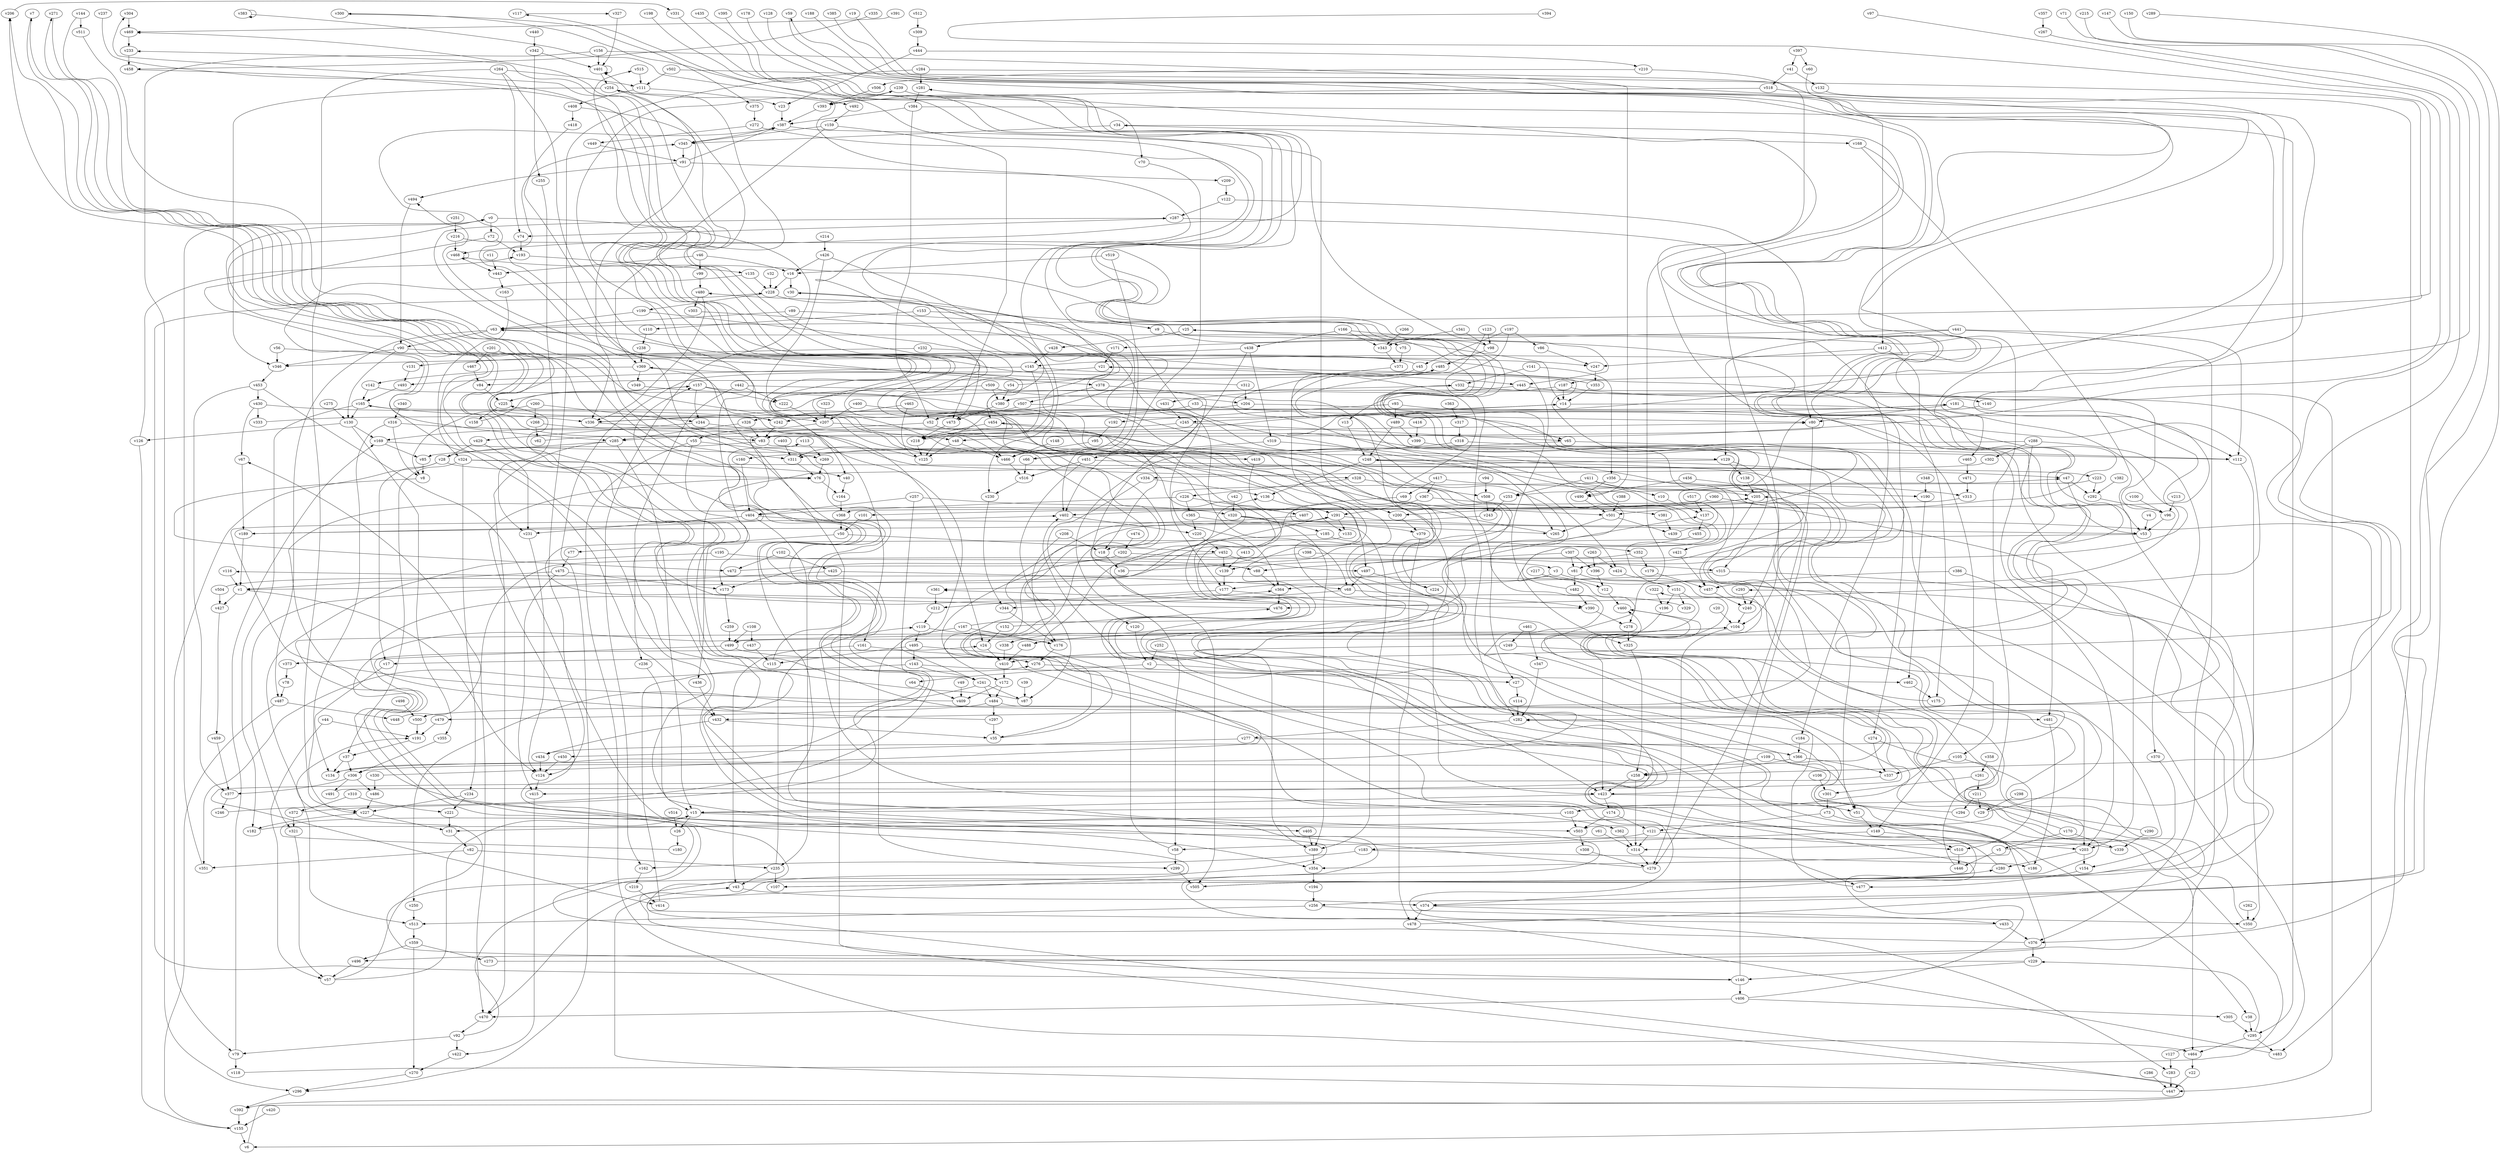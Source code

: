 // Benchmark game 773 - 520 vertices
// time_bound: 50
// targets: v357
digraph G {
    v0 [name="v0", player=0];
    v1 [name="v1", player=0];
    v2 [name="v2", player=1];
    v3 [name="v3", player=0];
    v4 [name="v4", player=0];
    v5 [name="v5", player=1];
    v6 [name="v6", player=1];
    v7 [name="v7", player=1];
    v8 [name="v8", player=0];
    v9 [name="v9", player=0];
    v10 [name="v10", player=1];
    v11 [name="v11", player=0];
    v12 [name="v12", player=1];
    v13 [name="v13", player=0];
    v14 [name="v14", player=0];
    v15 [name="v15", player=0];
    v16 [name="v16", player=0];
    v17 [name="v17", player=0];
    v18 [name="v18", player=0];
    v19 [name="v19", player=0];
    v20 [name="v20", player=1];
    v21 [name="v21", player=1];
    v22 [name="v22", player=1];
    v23 [name="v23", player=1];
    v24 [name="v24", player=1];
    v25 [name="v25", player=0];
    v26 [name="v26", player=0];
    v27 [name="v27", player=0];
    v28 [name="v28", player=1];
    v29 [name="v29", player=0];
    v30 [name="v30", player=1];
    v31 [name="v31", player=0];
    v32 [name="v32", player=0];
    v33 [name="v33", player=1];
    v34 [name="v34", player=1];
    v35 [name="v35", player=1];
    v36 [name="v36", player=0];
    v37 [name="v37", player=1];
    v38 [name="v38", player=1];
    v39 [name="v39", player=0];
    v40 [name="v40", player=0];
    v41 [name="v41", player=0];
    v42 [name="v42", player=0];
    v43 [name="v43", player=0];
    v44 [name="v44", player=1];
    v45 [name="v45", player=1];
    v46 [name="v46", player=0];
    v47 [name="v47", player=0];
    v48 [name="v48", player=0];
    v49 [name="v49", player=1];
    v50 [name="v50", player=1];
    v51 [name="v51", player=1];
    v52 [name="v52", player=1];
    v53 [name="v53", player=0];
    v54 [name="v54", player=0];
    v55 [name="v55", player=1];
    v56 [name="v56", player=0];
    v57 [name="v57", player=1];
    v58 [name="v58", player=1];
    v59 [name="v59", player=1];
    v60 [name="v60", player=0];
    v61 [name="v61", player=0];
    v62 [name="v62", player=1];
    v63 [name="v63", player=1];
    v64 [name="v64", player=0];
    v65 [name="v65", player=1];
    v66 [name="v66", player=1];
    v67 [name="v67", player=1];
    v68 [name="v68", player=1];
    v69 [name="v69", player=0];
    v70 [name="v70", player=1];
    v71 [name="v71", player=0];
    v72 [name="v72", player=0];
    v73 [name="v73", player=1];
    v74 [name="v74", player=0];
    v75 [name="v75", player=1];
    v76 [name="v76", player=0];
    v77 [name="v77", player=1];
    v78 [name="v78", player=1];
    v79 [name="v79", player=0];
    v80 [name="v80", player=1];
    v81 [name="v81", player=0];
    v82 [name="v82", player=0];
    v83 [name="v83", player=1];
    v84 [name="v84", player=1];
    v85 [name="v85", player=0];
    v86 [name="v86", player=1];
    v87 [name="v87", player=1];
    v88 [name="v88", player=1];
    v89 [name="v89", player=1];
    v90 [name="v90", player=0];
    v91 [name="v91", player=1];
    v92 [name="v92", player=0];
    v93 [name="v93", player=0];
    v94 [name="v94", player=0];
    v95 [name="v95", player=0];
    v96 [name="v96", player=0];
    v97 [name="v97", player=0];
    v98 [name="v98", player=1];
    v99 [name="v99", player=1];
    v100 [name="v100", player=0];
    v101 [name="v101", player=1];
    v102 [name="v102", player=0];
    v103 [name="v103", player=1];
    v104 [name="v104", player=0];
    v105 [name="v105", player=1];
    v106 [name="v106", player=0];
    v107 [name="v107", player=0];
    v108 [name="v108", player=1];
    v109 [name="v109", player=1];
    v110 [name="v110", player=0];
    v111 [name="v111", player=0];
    v112 [name="v112", player=1];
    v113 [name="v113", player=0];
    v114 [name="v114", player=1];
    v115 [name="v115", player=0];
    v116 [name="v116", player=0];
    v117 [name="v117", player=0];
    v118 [name="v118", player=1];
    v119 [name="v119", player=1];
    v120 [name="v120", player=1];
    v121 [name="v121", player=1];
    v122 [name="v122", player=1];
    v123 [name="v123", player=0];
    v124 [name="v124", player=0];
    v125 [name="v125", player=1];
    v126 [name="v126", player=1];
    v127 [name="v127", player=0];
    v128 [name="v128", player=0];
    v129 [name="v129", player=1];
    v130 [name="v130", player=1];
    v131 [name="v131", player=1];
    v132 [name="v132", player=0];
    v133 [name="v133", player=1];
    v134 [name="v134", player=0];
    v135 [name="v135", player=1];
    v136 [name="v136", player=0];
    v137 [name="v137", player=1];
    v138 [name="v138", player=0];
    v139 [name="v139", player=0];
    v140 [name="v140", player=0];
    v141 [name="v141", player=1];
    v142 [name="v142", player=0];
    v143 [name="v143", player=1];
    v144 [name="v144", player=1];
    v145 [name="v145", player=0];
    v146 [name="v146", player=1];
    v147 [name="v147", player=1];
    v148 [name="v148", player=1];
    v149 [name="v149", player=1];
    v150 [name="v150", player=0];
    v151 [name="v151", player=0];
    v152 [name="v152", player=0];
    v153 [name="v153", player=1];
    v154 [name="v154", player=0];
    v155 [name="v155", player=1];
    v156 [name="v156", player=1];
    v157 [name="v157", player=1];
    v158 [name="v158", player=0];
    v159 [name="v159", player=1];
    v160 [name="v160", player=1];
    v161 [name="v161", player=0];
    v162 [name="v162", player=0];
    v163 [name="v163", player=1];
    v164 [name="v164", player=1];
    v165 [name="v165", player=1];
    v166 [name="v166", player=0];
    v167 [name="v167", player=0];
    v168 [name="v168", player=1];
    v169 [name="v169", player=1];
    v170 [name="v170", player=1];
    v171 [name="v171", player=1];
    v172 [name="v172", player=1];
    v173 [name="v173", player=1];
    v174 [name="v174", player=1];
    v175 [name="v175", player=0];
    v176 [name="v176", player=0];
    v177 [name="v177", player=0];
    v178 [name="v178", player=0];
    v179 [name="v179", player=1];
    v180 [name="v180", player=0];
    v181 [name="v181", player=1];
    v182 [name="v182", player=0];
    v183 [name="v183", player=0];
    v184 [name="v184", player=1];
    v185 [name="v185", player=1];
    v186 [name="v186", player=1];
    v187 [name="v187", player=0];
    v188 [name="v188", player=0];
    v189 [name="v189", player=0];
    v190 [name="v190", player=0];
    v191 [name="v191", player=1];
    v192 [name="v192", player=0];
    v193 [name="v193", player=0];
    v194 [name="v194", player=0];
    v195 [name="v195", player=1];
    v196 [name="v196", player=0];
    v197 [name="v197", player=1];
    v198 [name="v198", player=1];
    v199 [name="v199", player=1];
    v200 [name="v200", player=1];
    v201 [name="v201", player=0];
    v202 [name="v202", player=0];
    v203 [name="v203", player=0];
    v204 [name="v204", player=1];
    v205 [name="v205", player=1];
    v206 [name="v206", player=0];
    v207 [name="v207", player=1];
    v208 [name="v208", player=1];
    v209 [name="v209", player=0];
    v210 [name="v210", player=0];
    v211 [name="v211", player=0];
    v212 [name="v212", player=1];
    v213 [name="v213", player=0];
    v214 [name="v214", player=0];
    v215 [name="v215", player=1];
    v216 [name="v216", player=0];
    v217 [name="v217", player=1];
    v218 [name="v218", player=0];
    v219 [name="v219", player=1];
    v220 [name="v220", player=0];
    v221 [name="v221", player=0];
    v222 [name="v222", player=1];
    v223 [name="v223", player=1];
    v224 [name="v224", player=1];
    v225 [name="v225", player=1];
    v226 [name="v226", player=0];
    v227 [name="v227", player=0];
    v228 [name="v228", player=0];
    v229 [name="v229", player=1];
    v230 [name="v230", player=1];
    v231 [name="v231", player=0];
    v232 [name="v232", player=1];
    v233 [name="v233", player=0];
    v234 [name="v234", player=1];
    v235 [name="v235", player=1];
    v236 [name="v236", player=1];
    v237 [name="v237", player=1];
    v238 [name="v238", player=1];
    v239 [name="v239", player=0];
    v240 [name="v240", player=0];
    v241 [name="v241", player=0];
    v242 [name="v242", player=1];
    v243 [name="v243", player=1];
    v244 [name="v244", player=0];
    v245 [name="v245", player=0];
    v246 [name="v246", player=1];
    v247 [name="v247", player=0];
    v248 [name="v248", player=1];
    v249 [name="v249", player=0];
    v250 [name="v250", player=1];
    v251 [name="v251", player=0];
    v252 [name="v252", player=0];
    v253 [name="v253", player=1];
    v254 [name="v254", player=0];
    v255 [name="v255", player=1];
    v256 [name="v256", player=0];
    v257 [name="v257", player=1];
    v258 [name="v258", player=1];
    v259 [name="v259", player=0];
    v260 [name="v260", player=1];
    v261 [name="v261", player=0];
    v262 [name="v262", player=0];
    v263 [name="v263", player=0];
    v264 [name="v264", player=0];
    v265 [name="v265", player=0];
    v266 [name="v266", player=1];
    v267 [name="v267", player=1];
    v268 [name="v268", player=1];
    v269 [name="v269", player=1];
    v270 [name="v270", player=1];
    v271 [name="v271", player=0];
    v272 [name="v272", player=0];
    v273 [name="v273", player=0];
    v274 [name="v274", player=0];
    v275 [name="v275", player=0];
    v276 [name="v276", player=1];
    v277 [name="v277", player=0];
    v278 [name="v278", player=1];
    v279 [name="v279", player=0];
    v280 [name="v280", player=0];
    v281 [name="v281", player=0];
    v282 [name="v282", player=0];
    v283 [name="v283", player=1];
    v284 [name="v284", player=0];
    v285 [name="v285", player=0];
    v286 [name="v286", player=1];
    v287 [name="v287", player=1];
    v288 [name="v288", player=0];
    v289 [name="v289", player=1];
    v290 [name="v290", player=0];
    v291 [name="v291", player=1];
    v292 [name="v292", player=0];
    v293 [name="v293", player=0];
    v294 [name="v294", player=0];
    v295 [name="v295", player=1];
    v296 [name="v296", player=1];
    v297 [name="v297", player=1];
    v298 [name="v298", player=1];
    v299 [name="v299", player=1];
    v300 [name="v300", player=1];
    v301 [name="v301", player=0];
    v302 [name="v302", player=0];
    v303 [name="v303", player=0];
    v304 [name="v304", player=1];
    v305 [name="v305", player=1];
    v306 [name="v306", player=0];
    v307 [name="v307", player=0];
    v308 [name="v308", player=0];
    v309 [name="v309", player=1];
    v310 [name="v310", player=0];
    v311 [name="v311", player=1];
    v312 [name="v312", player=1];
    v313 [name="v313", player=0];
    v314 [name="v314", player=1];
    v315 [name="v315", player=1];
    v316 [name="v316", player=1];
    v317 [name="v317", player=0];
    v318 [name="v318", player=0];
    v319 [name="v319", player=0];
    v320 [name="v320", player=1];
    v321 [name="v321", player=1];
    v322 [name="v322", player=0];
    v323 [name="v323", player=1];
    v324 [name="v324", player=1];
    v325 [name="v325", player=0];
    v326 [name="v326", player=1];
    v327 [name="v327", player=0];
    v328 [name="v328", player=0];
    v329 [name="v329", player=0];
    v330 [name="v330", player=1];
    v331 [name="v331", player=1];
    v332 [name="v332", player=0];
    v333 [name="v333", player=1];
    v334 [name="v334", player=1];
    v335 [name="v335", player=0];
    v336 [name="v336", player=1];
    v337 [name="v337", player=0];
    v338 [name="v338", player=0];
    v339 [name="v339", player=1];
    v340 [name="v340", player=0];
    v341 [name="v341", player=1];
    v342 [name="v342", player=0];
    v343 [name="v343", player=1];
    v344 [name="v344", player=1];
    v345 [name="v345", player=0];
    v346 [name="v346", player=0];
    v347 [name="v347", player=0];
    v348 [name="v348", player=0];
    v349 [name="v349", player=1];
    v350 [name="v350", player=0];
    v351 [name="v351", player=0];
    v352 [name="v352", player=0];
    v353 [name="v353", player=1];
    v354 [name="v354", player=0];
    v355 [name="v355", player=0];
    v356 [name="v356", player=0];
    v357 [name="v357", player=0, target=1];
    v358 [name="v358", player=1];
    v359 [name="v359", player=0];
    v360 [name="v360", player=0];
    v361 [name="v361", player=0];
    v362 [name="v362", player=0];
    v363 [name="v363", player=1];
    v364 [name="v364", player=0];
    v365 [name="v365", player=1];
    v366 [name="v366", player=0];
    v367 [name="v367", player=1];
    v368 [name="v368", player=0];
    v369 [name="v369", player=1];
    v370 [name="v370", player=1];
    v371 [name="v371", player=0];
    v372 [name="v372", player=0];
    v373 [name="v373", player=1];
    v374 [name="v374", player=0];
    v375 [name="v375", player=1];
    v376 [name="v376", player=1];
    v377 [name="v377", player=1];
    v378 [name="v378", player=1];
    v379 [name="v379", player=0];
    v380 [name="v380", player=0];
    v381 [name="v381", player=0];
    v382 [name="v382", player=1];
    v383 [name="v383", player=0];
    v384 [name="v384", player=0];
    v385 [name="v385", player=0];
    v386 [name="v386", player=1];
    v387 [name="v387", player=1];
    v388 [name="v388", player=1];
    v389 [name="v389", player=0];
    v390 [name="v390", player=0];
    v391 [name="v391", player=0];
    v392 [name="v392", player=0];
    v393 [name="v393", player=1];
    v394 [name="v394", player=1];
    v395 [name="v395", player=0];
    v396 [name="v396", player=1];
    v397 [name="v397", player=0];
    v398 [name="v398", player=0];
    v399 [name="v399", player=0];
    v400 [name="v400", player=0];
    v401 [name="v401", player=0];
    v402 [name="v402", player=1];
    v403 [name="v403", player=1];
    v404 [name="v404", player=1];
    v405 [name="v405", player=0];
    v406 [name="v406", player=1];
    v407 [name="v407", player=1];
    v408 [name="v408", player=0];
    v409 [name="v409", player=0];
    v410 [name="v410", player=0];
    v411 [name="v411", player=1];
    v412 [name="v412", player=0];
    v413 [name="v413", player=0];
    v414 [name="v414", player=0];
    v415 [name="v415", player=1];
    v416 [name="v416", player=1];
    v417 [name="v417", player=1];
    v418 [name="v418", player=0];
    v419 [name="v419", player=1];
    v420 [name="v420", player=1];
    v421 [name="v421", player=0];
    v422 [name="v422", player=1];
    v423 [name="v423", player=1];
    v424 [name="v424", player=0];
    v425 [name="v425", player=1];
    v426 [name="v426", player=0];
    v427 [name="v427", player=0];
    v428 [name="v428", player=0];
    v429 [name="v429", player=1];
    v430 [name="v430", player=1];
    v431 [name="v431", player=0];
    v432 [name="v432", player=1];
    v433 [name="v433", player=1];
    v434 [name="v434", player=1];
    v435 [name="v435", player=0];
    v436 [name="v436", player=0];
    v437 [name="v437", player=0];
    v438 [name="v438", player=0];
    v439 [name="v439", player=1];
    v440 [name="v440", player=0];
    v441 [name="v441", player=0];
    v442 [name="v442", player=1];
    v443 [name="v443", player=0];
    v444 [name="v444", player=1];
    v445 [name="v445", player=0];
    v446 [name="v446", player=0];
    v447 [name="v447", player=1];
    v448 [name="v448", player=0];
    v449 [name="v449", player=1];
    v450 [name="v450", player=1];
    v451 [name="v451", player=0];
    v452 [name="v452", player=1];
    v453 [name="v453", player=1];
    v454 [name="v454", player=0];
    v455 [name="v455", player=1];
    v456 [name="v456", player=0];
    v457 [name="v457", player=1];
    v458 [name="v458", player=1];
    v459 [name="v459", player=0];
    v460 [name="v460", player=1];
    v461 [name="v461", player=0];
    v462 [name="v462", player=1];
    v463 [name="v463", player=0];
    v464 [name="v464", player=0];
    v465 [name="v465", player=0];
    v466 [name="v466", player=1];
    v467 [name="v467", player=0];
    v468 [name="v468", player=0];
    v469 [name="v469", player=1];
    v470 [name="v470", player=1];
    v471 [name="v471", player=1];
    v472 [name="v472", player=1];
    v473 [name="v473", player=1];
    v474 [name="v474", player=0];
    v475 [name="v475", player=0];
    v476 [name="v476", player=0];
    v477 [name="v477", player=0];
    v478 [name="v478", player=0];
    v479 [name="v479", player=1];
    v480 [name="v480", player=1];
    v481 [name="v481", player=1];
    v482 [name="v482", player=1];
    v483 [name="v483", player=0];
    v484 [name="v484", player=1];
    v485 [name="v485", player=1];
    v486 [name="v486", player=1];
    v487 [name="v487", player=1];
    v488 [name="v488", player=1];
    v489 [name="v489", player=1];
    v490 [name="v490", player=0];
    v491 [name="v491", player=0];
    v492 [name="v492", player=0];
    v493 [name="v493", player=1];
    v494 [name="v494", player=0];
    v495 [name="v495", player=0];
    v496 [name="v496", player=1];
    v497 [name="v497", player=1];
    v498 [name="v498", player=0];
    v499 [name="v499", player=0];
    v500 [name="v500", player=1];
    v501 [name="v501", player=1];
    v502 [name="v502", player=1];
    v503 [name="v503", player=1];
    v504 [name="v504", player=1];
    v505 [name="v505", player=1];
    v506 [name="v506", player=1];
    v507 [name="v507", player=1];
    v508 [name="v508", player=1];
    v509 [name="v509", player=1];
    v510 [name="v510", player=1];
    v511 [name="v511", player=0];
    v512 [name="v512", player=1];
    v513 [name="v513", player=0];
    v514 [name="v514", player=1];
    v515 [name="v515", player=0];
    v516 [name="v516", player=0];
    v517 [name="v517", player=1];
    v518 [name="v518", player=1];
    v519 [name="v519", player=1];

    v0 -> v354 [constraint="t >= 3"];
    v1 -> v124 [constraint="t < 7"];
    v2 -> v423;
    v3 -> v177;
    v4 -> v53;
    v5 -> v21 [constraint="t < 5"];
    v6 -> v206 [constraint="t >= 5"];
    v7 -> v392 [constraint="t mod 5 == 4"];
    v8 -> v472 [constraint="t mod 3 == 1"];
    v9 -> v107 [constraint="t mod 2 == 0"];
    v10 -> v137;
    v11 -> v443;
    v12 -> v460;
    v13 -> v248;
    v14 -> v245;
    v15 -> v293 [constraint="t mod 3 == 0"];
    v16 -> v30;
    v17 -> v134;
    v18 -> v36;
    v19 -> v457 [constraint="t >= 3"];
    v20 -> v104;
    v21 -> v445;
    v22 -> v447;
    v23 -> v387;
    v24 -> v410;
    v25 -> v14;
    v26 -> v180;
    v27 -> v114;
    v28 -> v79;
    v29 -> v332 [constraint="t < 8"];
    v30 -> v311 [constraint="t mod 5 == 3"];
    v31 -> v82;
    v32 -> v228;
    v33 -> v326;
    v34 -> v345;
    v35 -> v515 [constraint="t >= 4"];
    v36 -> v401 [constraint="t >= 1"];
    v37 -> v306;
    v38 -> v295;
    v39 -> v87;
    v40 -> v164;
    v41 -> v132;
    v42 -> v320;
    v43 -> v374;
    v44 -> v57;
    v45 -> v494 [constraint="t >= 5"];
    v46 -> v16;
    v47 -> v292;
    v48 -> v125;
    v49 -> v409;
    v50 -> v452;
    v51 -> v149;
    v52 -> v18;
    v53 -> v374 [constraint="t < 15"];
    v54 -> v480 [constraint="t >= 2"];
    v55 -> v481 [constraint="t < 10"];
    v56 -> v247 [constraint="t mod 3 == 2"];
    v57 -> v191 [constraint="t < 15"];
    v58 -> v299;
    v59 -> v282 [constraint="t mod 3 == 0"];
    v60 -> v368 [constraint="t mod 5 == 2"];
    v61 -> v314;
    v62 -> v59 [constraint="t mod 5 == 3"];
    v63 -> v90;
    v64 -> v409;
    v65 -> v112;
    v66 -> v516;
    v67 -> v189;
    v68 -> v390;
    v69 -> v53 [constraint="t < 11"];
    v70 -> v402;
    v71 -> v500 [constraint="t mod 2 == 0"];
    v72 -> v432 [constraint="t < 11"];
    v73 -> v121;
    v74 -> v193;
    v75 -> v371;
    v76 -> v164;
    v77 -> v475;
    v78 -> v487;
    v79 -> v169;
    v80 -> v279;
    v81 -> v482;
    v82 -> v235;
    v83 -> v169 [constraint="t mod 3 == 2"];
    v84 -> v225;
    v85 -> v8;
    v86 -> v247;
    v87 -> v0 [constraint="t < 15"];
    v88 -> v364;
    v89 -> v66;
    v90 -> v130;
    v91 -> v494;
    v92 -> v364 [constraint="t >= 5"];
    v93 -> v192;
    v94 -> v508;
    v95 -> v466;
    v96 -> v53;
    v97 -> v48 [constraint="t >= 4"];
    v98 -> v25 [constraint="t < 12"];
    v99 -> v480;
    v100 -> v96;
    v101 -> v50;
    v102 -> v472;
    v103 -> v31 [constraint="t >= 3"];
    v104 -> v503 [constraint="t >= 1"];
    v105 -> v510;
    v106 -> v301;
    v107 -> v34 [constraint="t mod 2 == 0"];
    v108 -> v437;
    v109 -> v258;
    v110 -> v238;
    v111 -> v23;
    v112 -> v350;
    v113 -> v269;
    v114 -> v282;
    v115 -> v113 [constraint="t >= 5"];
    v116 -> v1;
    v117 -> v327 [constraint="t >= 4"];
    v118 -> v460 [constraint="t < 13"];
    v119 -> v495;
    v120 -> v2;
    v121 -> v58;
    v122 -> v287;
    v123 -> v84 [constraint="t < 7"];
    v124 -> v415;
    v125 -> v311 [constraint="t mod 5 == 3"];
    v126 -> v193;
    v127 -> v116 [constraint="t mod 5 == 3"];
    v128 -> v488 [constraint="t < 14"];
    v129 -> v315;
    v130 -> v126;
    v131 -> v493;
    v132 -> v139 [constraint="t >= 2"];
    v133 -> v390 [constraint="t < 15"];
    v134 -> v287 [constraint="t < 12"];
    v135 -> v285 [constraint="t >= 3"];
    v136 -> v291;
    v137 -> v455;
    v138 -> v205;
    v139 -> v177;
    v140 -> v253 [constraint="t < 9"];
    v141 -> v332;
    v142 -> v501 [constraint="t mod 4 == 1"];
    v143 -> v351;
    v144 -> v207 [constraint="t < 15"];
    v145 -> v274;
    v146 -> v228 [constraint="t >= 1"];
    v147 -> v376 [constraint="t mod 4 == 3"];
    v148 -> v466;
    v149 -> v183;
    v150 -> v374 [constraint="t mod 2 == 0"];
    v151 -> v496 [constraint="t mod 2 == 0"];
    v152 -> v476 [constraint="t >= 2"];
    v153 -> v9;
    v154 -> v477;
    v155 -> v6;
    v156 -> v401;
    v157 -> v423;
    v158 -> v157;
    v159 -> v473;
    v160 -> v404;
    v161 -> v276;
    v162 -> v219;
    v163 -> v324;
    v164 -> v368;
    v165 -> v336;
    v166 -> v343;
    v167 -> v361 [constraint="t < 10"];
    v168 -> v488 [constraint="t mod 2 == 0"];
    v169 -> v129;
    v170 -> v322 [constraint="t mod 3 == 2"];
    v171 -> v21;
    v172 -> v409;
    v173 -> v259;
    v174 -> v503;
    v175 -> v485 [constraint="t mod 2 == 1"];
    v176 -> v276;
    v177 -> v212;
    v178 -> v445 [constraint="t mod 3 == 2"];
    v179 -> v457;
    v180 -> v15 [constraint="t < 12"];
    v181 -> v80;
    v182 -> v14 [constraint="t < 12"];
    v183 -> v186;
    v184 -> v366;
    v185 -> v352;
    v186 -> v254 [constraint="t < 5"];
    v187 -> v13;
    v188 -> v501 [constraint="t >= 1"];
    v189 -> v271 [constraint="t >= 2"];
    v190 -> v462;
    v191 -> v37;
    v192 -> v95;
    v193 -> v135;
    v194 -> v256;
    v195 -> v88;
    v196 -> v306 [constraint="t mod 5 == 4"];
    v197 -> v45;
    v198 -> v75 [constraint="t mod 3 == 2"];
    v199 -> v63;
    v200 -> v379;
    v201 -> v83 [constraint="t < 10"];
    v202 -> v3;
    v203 -> v280;
    v204 -> v52;
    v205 -> v402;
    v206 -> v331 [constraint="t mod 2 == 1"];
    v207 -> v466;
    v208 -> v18;
    v209 -> v122;
    v210 -> v506;
    v211 -> v29;
    v212 -> v119;
    v213 -> v96;
    v214 -> v426;
    v215 -> v187 [constraint="t < 14"];
    v216 -> v434 [constraint="t < 10"];
    v217 -> v12;
    v218 -> v181 [constraint="t >= 3"];
    v219 -> v414;
    v220 -> v452;
    v221 -> v31;
    v222 -> v207;
    v223 -> v505 [constraint="t < 10"];
    v224 -> v300 [constraint="t < 11"];
    v225 -> v158;
    v226 -> v407;
    v227 -> v31;
    v228 -> v199;
    v229 -> v280 [constraint="t < 15"];
    v230 -> v344;
    v231 -> v124;
    v232 -> v282;
    v233 -> v458;
    v234 -> v227;
    v235 -> v43;
    v236 -> v15;
    v237 -> v477 [constraint="t >= 4"];
    v238 -> v369;
    v239 -> v393;
    v240 -> v104;
    v241 -> v87;
    v242 -> v7 [constraint="t >= 1"];
    v243 -> v88 [constraint="t >= 2"];
    v244 -> v429;
    v245 -> v65;
    v246 -> v387 [constraint="t >= 3"];
    v247 -> v353;
    v248 -> v136;
    v249 -> v105;
    v250 -> v513;
    v251 -> v216;
    v252 -> v2;
    v253 -> v243;
    v254 -> v218 [constraint="t mod 4 == 2"];
    v255 -> v231;
    v256 -> v350;
    v257 -> v320;
    v258 -> v423;
    v259 -> v499;
    v260 -> v8;
    v261 -> v301;
    v262 -> v350;
    v263 -> v396;
    v264 -> v378 [constraint="t mod 2 == 0"];
    v265 -> v454 [constraint="t >= 1"];
    v266 -> v343;
    v267 -> v17 [constraint="t mod 4 == 1"];
    v268 -> v354 [constraint="t < 9"];
    v269 -> v76;
    v270 -> v296;
    v271 -> v362 [constraint="t mod 5 == 2"];
    v272 -> v38 [constraint="t < 5"];
    v273 -> v165 [constraint="t < 12"];
    v274 -> v314 [constraint="t >= 5"];
    v275 -> v130;
    v276 -> v27;
    v277 -> v450;
    v278 -> v325;
    v279 -> v225 [constraint="t >= 4"];
    v280 -> v304 [constraint="t mod 5 == 2"];
    v281 -> v384;
    v282 -> v277;
    v283 -> v447;
    v284 -> v281;
    v285 -> v15;
    v286 -> v447;
    v287 -> v104;
    v288 -> v302;
    v289 -> v256 [constraint="t < 10"];
    v290 -> v460 [constraint="t mod 4 == 0"];
    v291 -> v189;
    v292 -> v96;
    v293 -> v240;
    v294 -> v137 [constraint="t mod 5 == 1"];
    v295 -> v464;
    v296 -> v392;
    v297 -> v24 [constraint="t mod 5 == 4"];
    v298 -> v29;
    v299 -> v505;
    v300 -> v375 [constraint="t < 7"];
    v301 -> v73;
    v302 -> v334 [constraint="t >= 5"];
    v303 -> v338 [constraint="t < 13"];
    v304 -> v469;
    v305 -> v295;
    v306 -> v491;
    v307 -> v88;
    v308 -> v279;
    v309 -> v444;
    v310 -> v221;
    v311 -> v76;
    v312 -> v345 [constraint="t >= 5"];
    v313 -> v1 [constraint="t mod 2 == 1"];
    v314 -> v279;
    v315 -> v364;
    v316 -> v227;
    v317 -> v318;
    v318 -> v112;
    v319 -> v424;
    v320 -> v265;
    v321 -> v57;
    v322 -> v196;
    v323 -> v207;
    v324 -> v234;
    v325 -> v258;
    v326 -> v285;
    v327 -> v401 [constraint="t < 14"];
    v328 -> v226;
    v329 -> v291 [constraint="t >= 1"];
    v330 -> v239 [constraint="t mod 3 == 0"];
    v331 -> v81 [constraint="t mod 4 == 1"];
    v332 -> v380;
    v333 -> v30 [constraint="t >= 2"];
    v334 -> v120;
    v335 -> v458 [constraint="t >= 5"];
    v336 -> v241 [constraint="t >= 4"];
    v337 -> v414 [constraint="t mod 3 == 2"];
    v338 -> v410;
    v339 -> v205 [constraint="t < 9"];
    v340 -> v316;
    v341 -> v98;
    v342 -> v255;
    v343 -> v371;
    v344 -> v176;
    v345 -> v91;
    v346 -> v453;
    v347 -> v282;
    v348 -> v190;
    v349 -> v415 [constraint="t < 12"];
    v350 -> v248 [constraint="t >= 4"];
    v351 -> v0;
    v352 -> v134 [constraint="t < 10"];
    v353 -> v233 [constraint="t < 8"];
    v354 -> v194;
    v355 -> v306;
    v356 -> v313;
    v357 -> v267;
    v358 -> v261;
    v359 -> v273;
    v360 -> v481;
    v361 -> v212;
    v362 -> v314;
    v363 -> v317;
    v364 -> v476;
    v365 -> v220;
    v366 -> v258;
    v367 -> v381;
    v368 -> v50;
    v369 -> v142;
    v370 -> v154;
    v371 -> v499 [constraint="t < 14"];
    v372 -> v80 [constraint="t >= 1"];
    v373 -> v78;
    v374 -> v433;
    v375 -> v272;
    v376 -> v104 [constraint="t < 9"];
    v377 -> v246;
    v378 -> v177;
    v379 -> v478;
    v380 -> v473;
    v381 -> v439;
    v382 -> v292;
    v383 -> v454 [constraint="t >= 2"];
    v384 -> v52;
    v385 -> v52 [constraint="t mod 3 == 0"];
    v386 -> v457;
    v387 -> v200;
    v388 -> v501;
    v389 -> v354;
    v390 -> v278;
    v391 -> v469 [constraint="t < 12"];
    v392 -> v155;
    v393 -> v387;
    v394 -> v63 [constraint="t < 8"];
    v395 -> v468 [constraint="t < 15"];
    v396 -> v12;
    v397 -> v41;
    v398 -> v315;
    v399 -> v432 [constraint="t >= 2"];
    v400 -> v476 [constraint="t >= 2"];
    v401 -> v254;
    v402 -> v220;
    v403 -> v311;
    v404 -> v235;
    v405 -> v389;
    v406 -> v136 [constraint="t mod 2 == 1"];
    v407 -> v283 [constraint="t >= 3"];
    v408 -> v418;
    v409 -> v402 [constraint="t < 15"];
    v410 -> v172;
    v411 -> v205 [constraint="t mod 5 == 1"];
    v412 -> v247;
    v413 -> v139;
    v414 -> v276;
    v415 -> v422;
    v416 -> v399;
    v417 -> v190;
    v418 -> v328 [constraint="t >= 5"];
    v419 -> v133;
    v420 -> v155;
    v421 -> v457;
    v422 -> v270;
    v423 -> v51;
    v424 -> v103 [constraint="t >= 2"];
    v425 -> v321;
    v426 -> v125;
    v427 -> v459;
    v428 -> v145;
    v429 -> v231;
    v430 -> v333;
    v431 -> v245;
    v432 -> v35;
    v433 -> v76 [constraint="t >= 1"];
    v434 -> v124;
    v435 -> v81 [constraint="t < 13"];
    v436 -> v432;
    v437 -> v115;
    v438 -> v505;
    v439 -> v47 [constraint="t mod 3 == 0"];
    v440 -> v342;
    v441 -> v129;
    v442 -> v258 [constraint="t mod 3 == 0"];
    v443 -> v163;
    v444 -> v210;
    v445 -> v431;
    v446 -> v63;
    v447 -> v43;
    v448 -> v67 [constraint="t < 13"];
    v449 -> v91;
    v450 -> v124;
    v451 -> v516;
    v452 -> v470;
    v453 -> v470 [constraint="t mod 3 == 2"];
    v454 -> v423 [constraint="t mod 3 == 2"];
    v455 -> v361 [constraint="t >= 3"];
    v456 -> v240;
    v457 -> v240;
    v458 -> v336 [constraint="t mod 3 == 2"];
    v459 -> v377;
    v460 -> v503 [constraint="t mod 2 == 0"];
    v461 -> v249;
    v462 -> v175;
    v463 -> v125;
    v464 -> v22;
    v465 -> v471;
    v466 -> v516;
    v467 -> v84;
    v468 -> v101 [constraint="t >= 2"];
    v469 -> v233;
    v470 -> v92;
    v471 -> v313;
    v472 -> v369 [constraint="t >= 5"];
    v473 -> v218;
    v474 -> v202;
    v475 -> v173;
    v476 -> v206 [constraint="t < 11"];
    v477 -> v282;
    v478 -> v248 [constraint="t < 12"];
    v479 -> v191;
    v480 -> v336;
    v481 -> v186;
    v482 -> v181 [constraint="t < 6"];
    v483 -> v157 [constraint="t mod 2 == 0"];
    v484 -> v479;
    v485 -> v457 [constraint="t >= 1"];
    v486 -> v227;
    v487 -> v448;
    v488 -> v410;
    v489 -> v399;
    v490 -> v501;
    v491 -> v117 [constraint="t mod 4 == 3"];
    v492 -> v159;
    v493 -> v165;
    v494 -> v90;
    v495 -> v143;
    v496 -> v57;
    v497 -> v224;
    v498 -> v500;
    v499 -> v389;
    v500 -> v191;
    v501 -> v265;
    v502 -> v145 [constraint="t mod 2 == 0"];
    v503 -> v308;
    v504 -> v469 [constraint="t < 14"];
    v505 -> v281 [constraint="t >= 3"];
    v506 -> v393;
    v507 -> v336;
    v508 -> v243;
    v509 -> v40;
    v510 -> v446;
    v511 -> v311 [constraint="t mod 4 == 0"];
    v512 -> v309;
    v513 -> v359;
    v514 -> v26;
    v515 -> v111;
    v516 -> v230;
    v517 -> v137;
    v518 -> v393;
    v519 -> v402;
    v46 -> v99;
    v50 -> v77;
    v73 -> v510;
    v189 -> v1;
    v0 -> v162;
    v89 -> v63;
    v320 -> v185;
    v146 -> v205;
    v135 -> v228;
    v384 -> v387;
    v166 -> v184;
    v165 -> v182;
    v185 -> v18;
    v454 -> v218;
    v177 -> v423;
    v356 -> v490;
    v121 -> v510;
    v461 -> v347;
    v360 -> v200;
    v475 -> v1;
    v332 -> v96;
    v468 -> v468;
    v397 -> v60;
    v170 -> v5;
    v482 -> v390;
    v376 -> v229;
    v210 -> v278;
    v495 -> v35;
    v452 -> v497;
    v290 -> v339;
    v277 -> v366;
    v121 -> v314;
    v288 -> v203;
    v264 -> v111;
    v519 -> v16;
    v41 -> v518;
    v34 -> v168;
    v411 -> v10;
    v412 -> v175;
    v156 -> v296;
    v307 -> v81;
    v143 -> v241;
    v352 -> v179;
    v25 -> v428;
    v307 -> v396;
    v359 -> v496;
    v334 -> v136;
    v408 -> v336;
    v197 -> v86;
    v5 -> v446;
    v44 -> v191;
    v93 -> v489;
    v244 -> v24;
    v168 -> v53;
    v398 -> v172;
    v166 -> v438;
    v47 -> v53;
    v129 -> v138;
    v130 -> v355;
    v1 -> v427;
    v157 -> v222;
    v55 -> v464;
    v430 -> v67;
    v324 -> v40;
    v145 -> v493;
    v197 -> v27;
    v241 -> v250;
    v2 -> v64;
    v263 -> v424;
    v167 -> v176;
    v199 -> v473;
    v15 -> v26;
    v52 -> v285;
    v81 -> v151;
    v55 -> v269;
    v433 -> v376;
    v264 -> v74;
    v204 -> v65;
    v92 -> v422;
    v444 -> v23;
    v15 -> v405;
    v353 -> v14;
    v170 -> v339;
    v330 -> v486;
    v161 -> v43;
    v208 -> v176;
    v384 -> v295;
    v211 -> v294;
    v111 -> v408;
    v406 -> v305;
    v509 -> v380;
    v359 -> v270;
    v216 -> v468;
    v365 -> v379;
    v183 -> v162;
    v480 -> v303;
    v65 -> v58;
    v187 -> v14;
    v98 -> v485;
    v157 -> v244;
    v404 -> v389;
    v441 -> v171;
    v295 -> v229;
    v0 -> v72;
    v518 -> v483;
    v326 -> v83;
    v369 -> v349;
    v324 -> v37;
    v249 -> v410;
    v295 -> v483;
    v463 -> v242;
    v497 -> v68;
    v316 -> v48;
    v145 -> v218;
    v68 -> v344;
    v291 -> v6;
    v235 -> v107;
    v261 -> v211;
    v83 -> v419;
    v487 -> v155;
    v45 -> v497;
    v297 -> v35;
    v174 -> v121;
    v268 -> v62;
    v356 -> v364;
    v54 -> v380;
    v63 -> v487;
    v429 -> v28;
    v226 -> v365;
    v484 -> v203;
    v501 -> v439;
    v401 -> v401;
    v143 -> v462;
    v79 -> v118;
    v502 -> v111;
    v123 -> v98;
    v181 -> v112;
    v423 -> v174;
    v438 -> v319;
    v341 -> v343;
    v207 -> v55;
    v254 -> v346;
    v272 -> v449;
    v157 -> v225;
    v151 -> v329;
    v342 -> v401;
    v48 -> v466;
    v3 -> v51;
    v504 -> v427;
    v426 -> v16;
    v90 -> v346;
    v228 -> v230;
    v306 -> v486;
    v130 -> v169;
    v93 -> v149;
    v441 -> v376;
    v119 -> v176;
    v306 -> v377;
    v369 -> v146;
    v92 -> v79;
    v417 -> v69;
    v165 -> v130;
    v167 -> v299;
    v386 -> v203;
    v442 -> v236;
    v248 -> v265;
    v127 -> v283;
    v129 -> v436;
    v242 -> v83;
    v28 -> v76;
    v122 -> v80;
    v28 -> v17;
    v274 -> v337;
    v312 -> v204;
    v33 -> v80;
    v103 -> v503;
    v187 -> v447;
    v63 -> v173;
    v203 -> v154;
    v159 -> v369;
    v285 -> v470;
    v156 -> v490;
    v205 -> v421;
    v453 -> v430;
    v456 -> v490;
    v285 -> v85;
    v172 -> v484;
    v509 -> v204;
    v425 -> v68;
    v245 -> v83;
    v284 -> v412;
    v451 -> v87;
    v254 -> v492;
    v404 -> v231;
    v423 -> v15;
    v324 -> v223;
    v366 -> v337;
    v315 -> v464;
    v484 -> v297;
    v318 -> v160;
    v475 -> v415;
    v260 -> v268;
    v468 -> v443;
    v104 -> v279;
    v411 -> v253;
    v57 -> v15;
    v21 -> v296;
    v426 -> v161;
    v105 -> v337;
    v235 -> v119;
    v257 -> v404;
    v201 -> v467;
    v316 -> v8;
    v58 -> v402;
    v141 -> v356;
    v229 -> v146;
    v445 -> v140;
    v288 -> v370;
    v241 -> v484;
    v83 -> v28;
    v328 -> v508;
    v142 -> v165;
    v82 -> v351;
    v430 -> v242;
    v489 -> v248;
    v507 -> v68;
    v438 -> v346;
    v91 -> v387;
    v452 -> v139;
    v291 -> v133;
    v151 -> v196;
    v432 -> v434;
    v109 -> v51;
    v406 -> v470;
    v256 -> v513;
    v232 -> v131;
    v258 -> v314;
    v453 -> v377;
    v16 -> v228;
    v288 -> v66;
    v372 -> v321;
    v152 -> v24;
    v37 -> v134;
    v257 -> v241;
    v442 -> v222;
    v495 -> v115;
    v14 -> v465;
    v441 -> v112;
    v400 -> v207;
    v264 -> v227;
    v46 -> v443;
    v126 -> v155;
    v374 -> v478;
    v319 -> v451;
    v159 -> v345;
    v223 -> v292;
    v91 -> v209;
    v451 -> v47;
    v227 -> v182;
    v310 -> v372;
    v72 -> v193;
    v239 -> v70;
    v56 -> v346;
    v417 -> v367;
    v226 -> v404;
    v387 -> v345;
    v202 -> v173;
    v169 -> v85;
    v146 -> v406;
    v102 -> v425;
    v499 -> v373;
    v284 -> v124;
    v234 -> v221;
    v320 -> v389;
    v383 -> v383;
    v260 -> v244;
    v195 -> v513;
    v287 -> v74;
    v367 -> v291;
    v149 -> v203;
    v144 -> v511;
    v378 -> v507;
    v108 -> v499;
    v153 -> v110;
    v218 -> v125;
    v90 -> v325;
}
